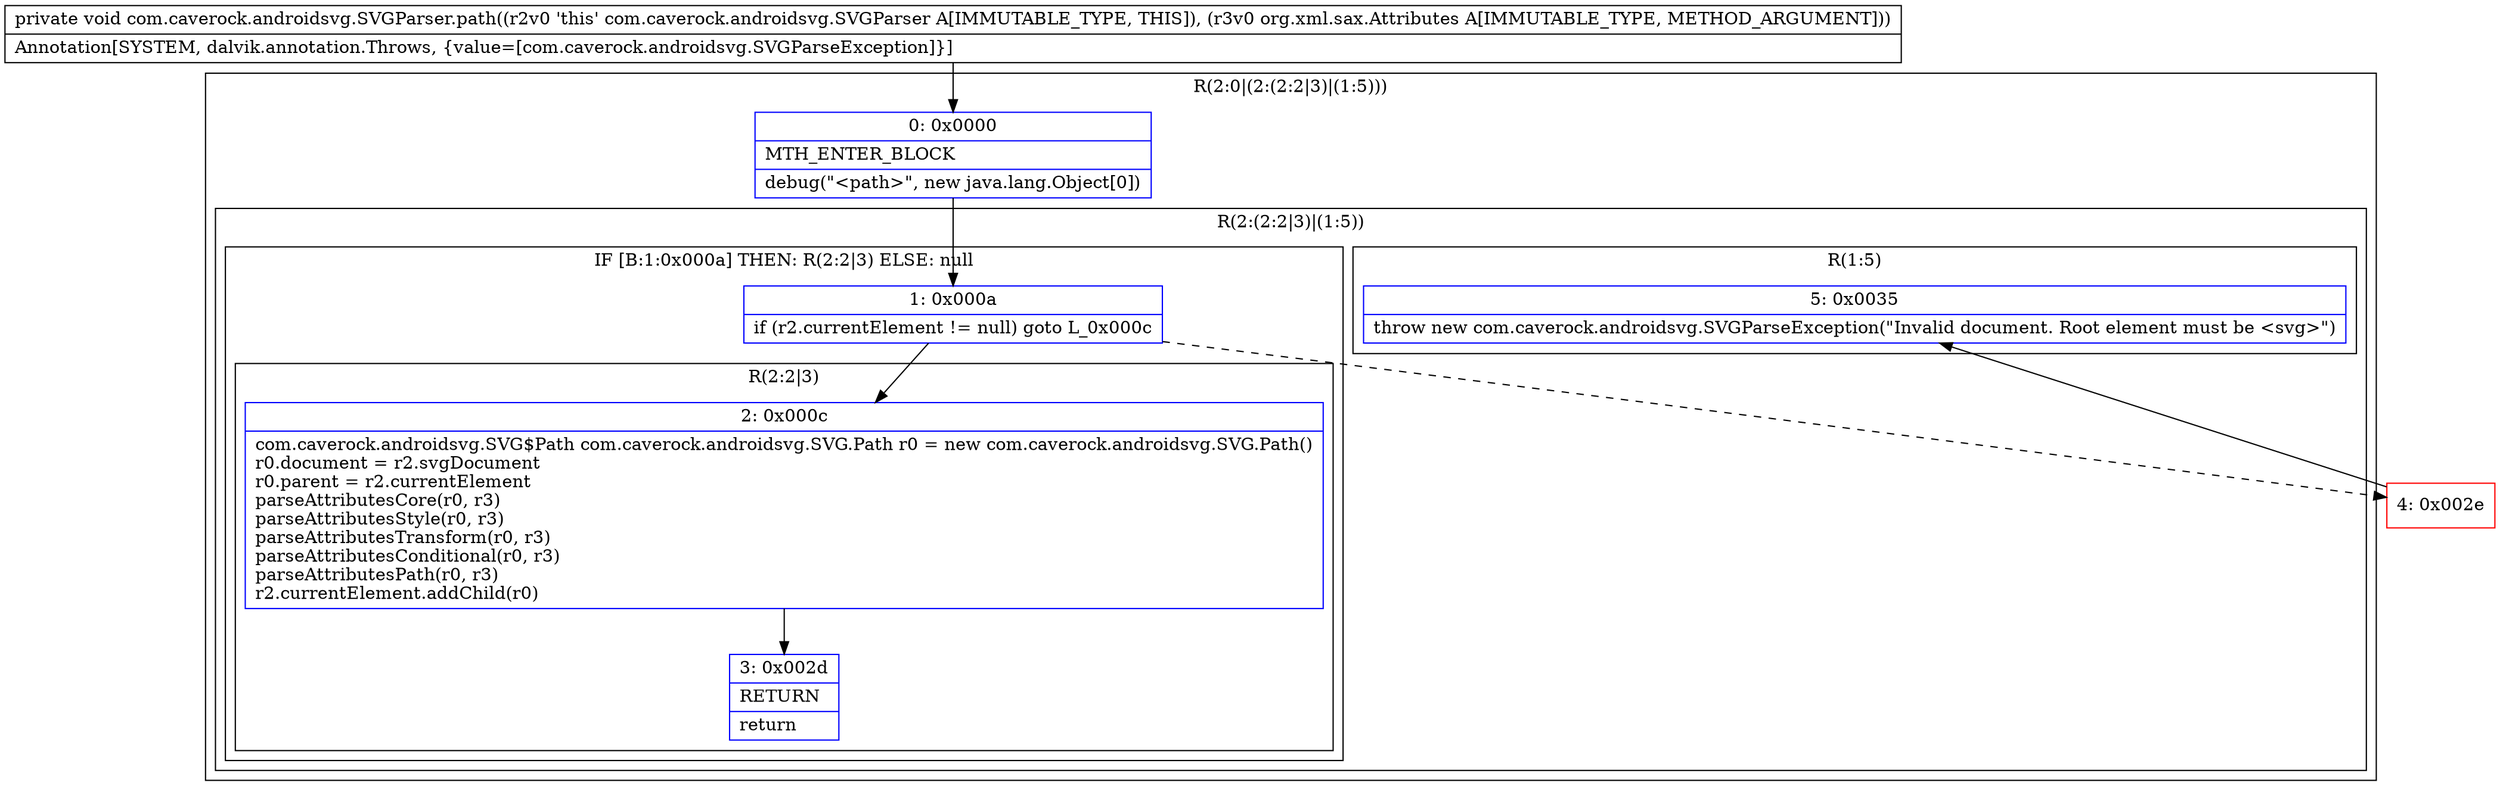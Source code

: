 digraph "CFG forcom.caverock.androidsvg.SVGParser.path(Lorg\/xml\/sax\/Attributes;)V" {
subgraph cluster_Region_362424521 {
label = "R(2:0|(2:(2:2|3)|(1:5)))";
node [shape=record,color=blue];
Node_0 [shape=record,label="{0\:\ 0x0000|MTH_ENTER_BLOCK\l|debug(\"\<path\>\", new java.lang.Object[0])\l}"];
subgraph cluster_Region_1780495072 {
label = "R(2:(2:2|3)|(1:5))";
node [shape=record,color=blue];
subgraph cluster_IfRegion_1416675565 {
label = "IF [B:1:0x000a] THEN: R(2:2|3) ELSE: null";
node [shape=record,color=blue];
Node_1 [shape=record,label="{1\:\ 0x000a|if (r2.currentElement != null) goto L_0x000c\l}"];
subgraph cluster_Region_46385549 {
label = "R(2:2|3)";
node [shape=record,color=blue];
Node_2 [shape=record,label="{2\:\ 0x000c|com.caverock.androidsvg.SVG$Path com.caverock.androidsvg.SVG.Path r0 = new com.caverock.androidsvg.SVG.Path()\lr0.document = r2.svgDocument\lr0.parent = r2.currentElement\lparseAttributesCore(r0, r3)\lparseAttributesStyle(r0, r3)\lparseAttributesTransform(r0, r3)\lparseAttributesConditional(r0, r3)\lparseAttributesPath(r0, r3)\lr2.currentElement.addChild(r0)\l}"];
Node_3 [shape=record,label="{3\:\ 0x002d|RETURN\l|return\l}"];
}
}
subgraph cluster_Region_2011625810 {
label = "R(1:5)";
node [shape=record,color=blue];
Node_5 [shape=record,label="{5\:\ 0x0035|throw new com.caverock.androidsvg.SVGParseException(\"Invalid document. Root element must be \<svg\>\")\l}"];
}
}
}
Node_4 [shape=record,color=red,label="{4\:\ 0x002e}"];
MethodNode[shape=record,label="{private void com.caverock.androidsvg.SVGParser.path((r2v0 'this' com.caverock.androidsvg.SVGParser A[IMMUTABLE_TYPE, THIS]), (r3v0 org.xml.sax.Attributes A[IMMUTABLE_TYPE, METHOD_ARGUMENT]))  | Annotation[SYSTEM, dalvik.annotation.Throws, \{value=[com.caverock.androidsvg.SVGParseException]\}]\l}"];
MethodNode -> Node_0;
Node_0 -> Node_1;
Node_1 -> Node_2;
Node_1 -> Node_4[style=dashed];
Node_2 -> Node_3;
Node_4 -> Node_5;
}

